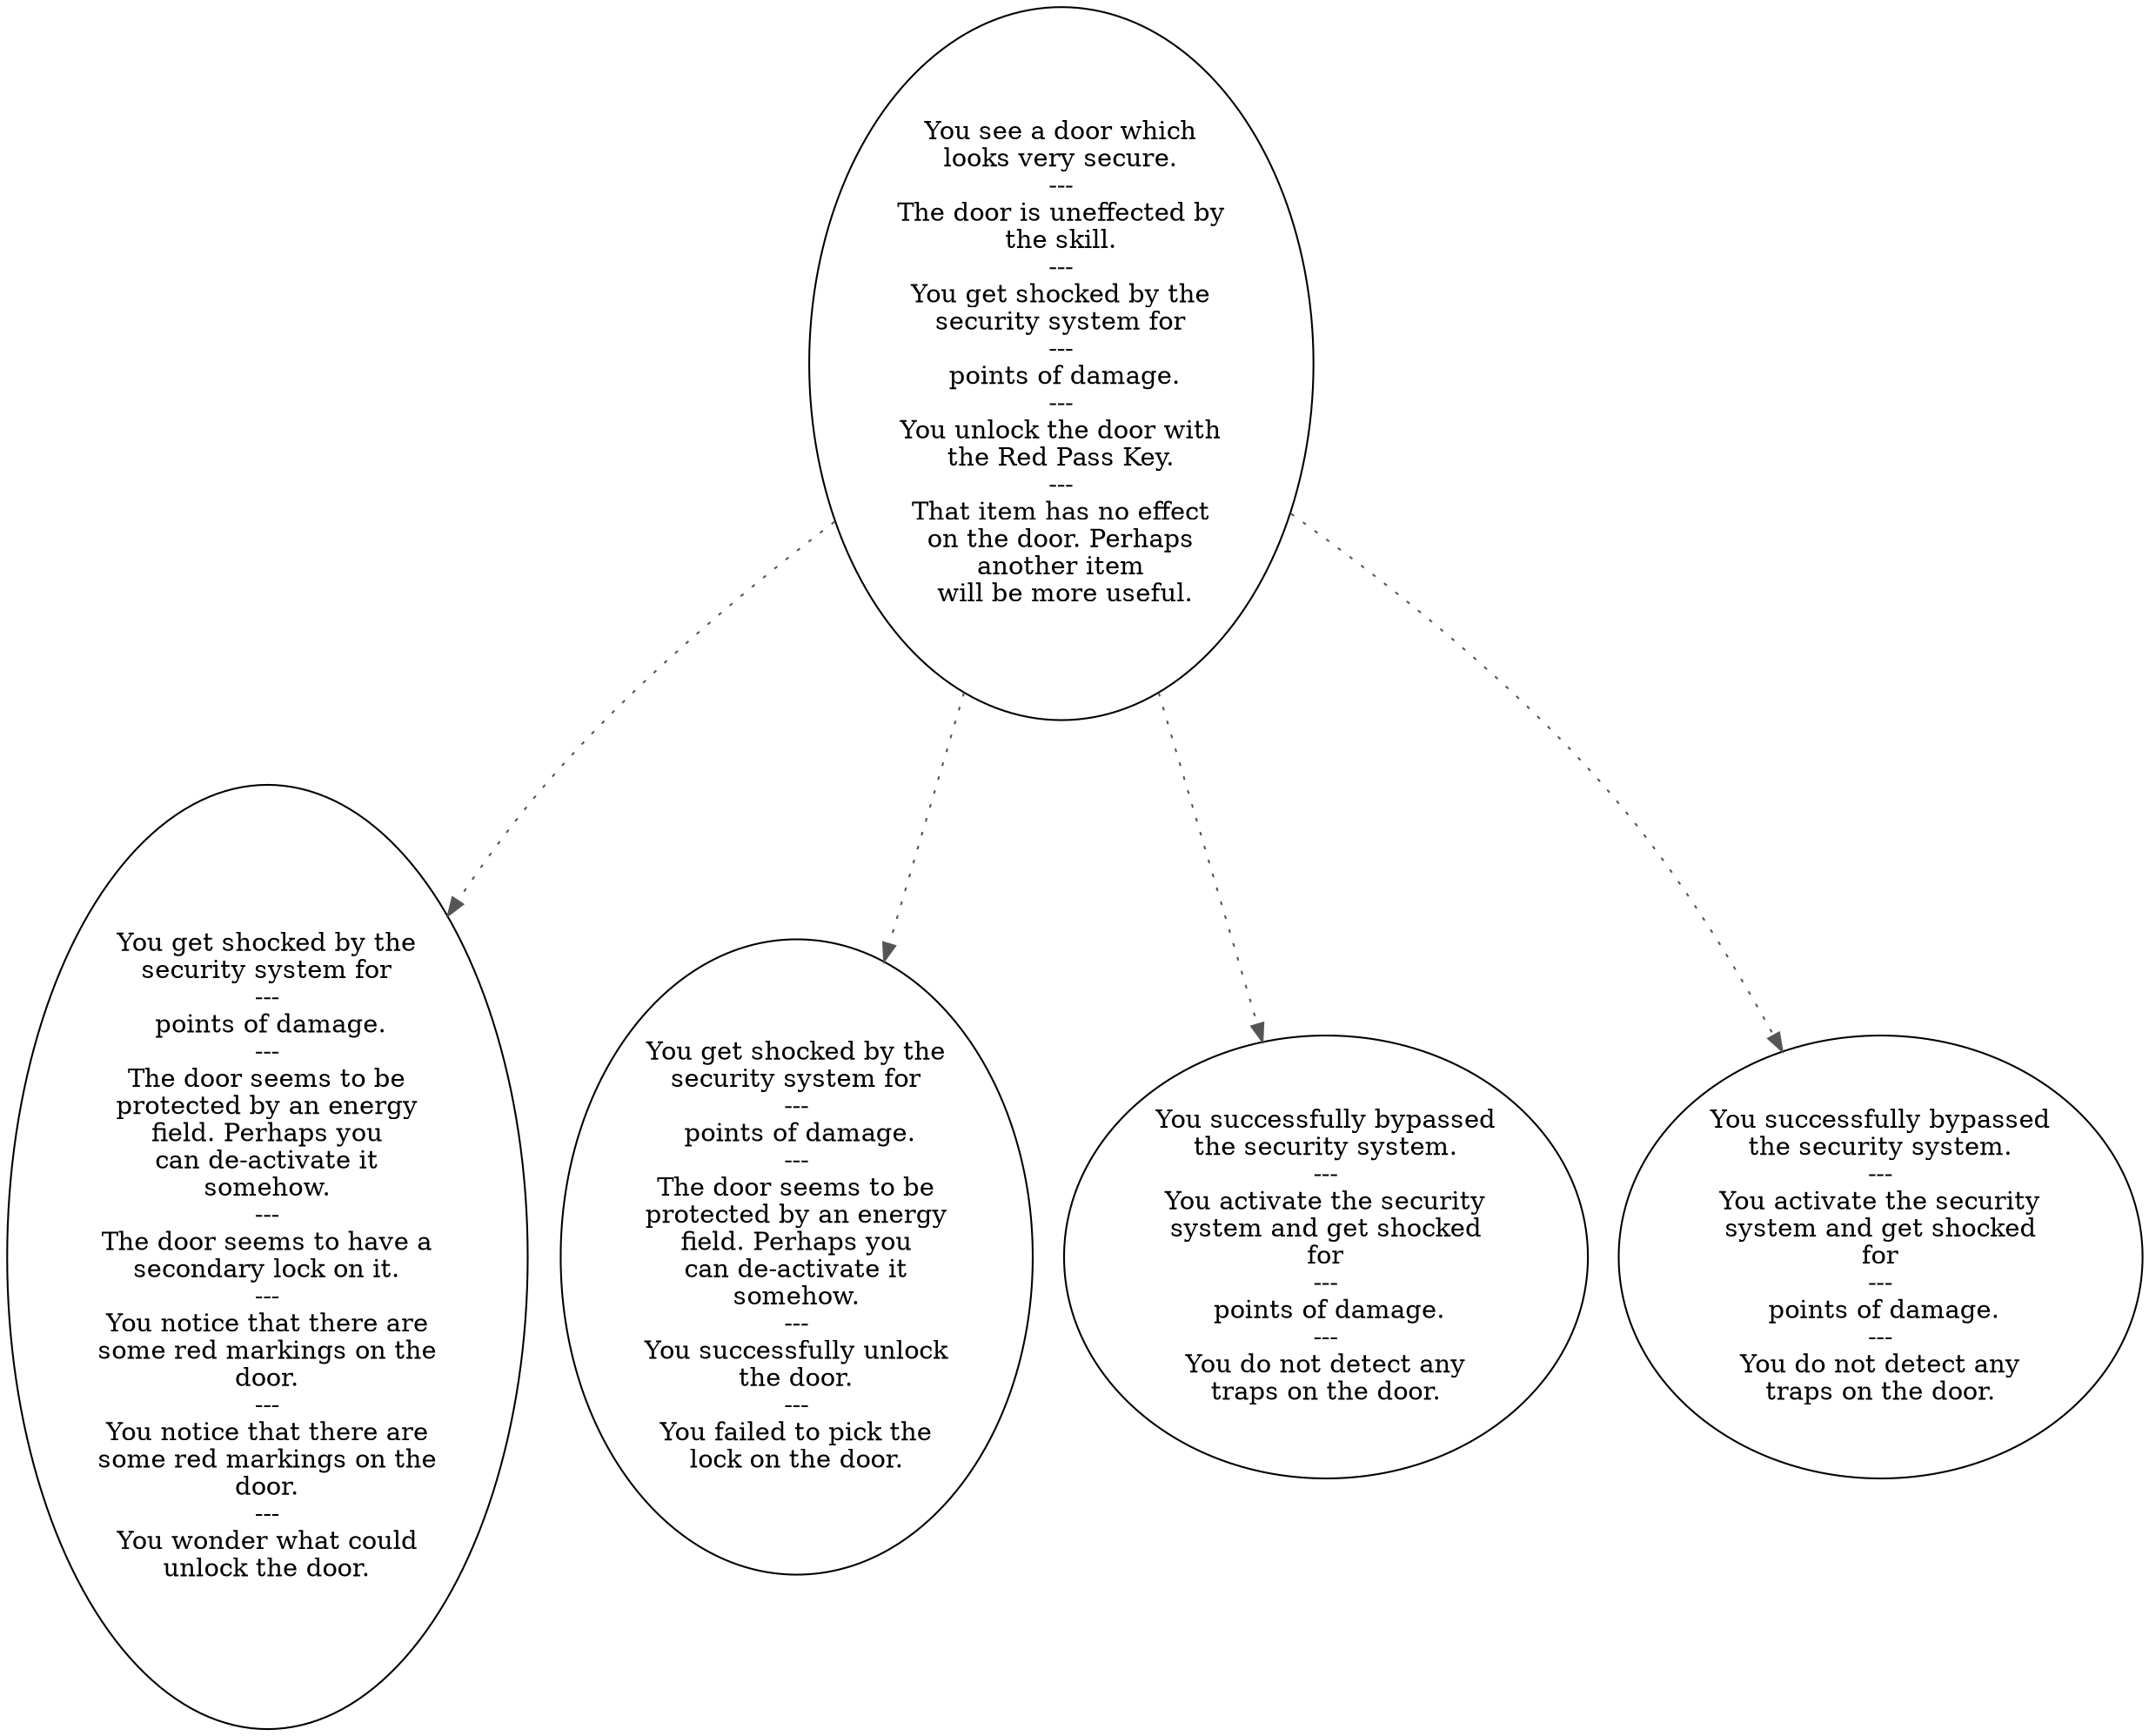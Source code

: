 digraph GLO4WEAP {
  "start" [style=filled       fillcolor="#FFFFFF"       color="#000000"]
  "start" -> "Using_Door" [style=dotted color="#555555"]
  "start" -> "Picklocks" [style=dotted color="#555555"]
  "start" -> "Traps" [style=dotted color="#555555"]
  "start" -> "Sciences" [style=dotted color="#555555"]
  "start" [label="You see a door which\nlooks very secure.\n---\nThe door is uneffected by\nthe skill.\n---\nYou get shocked by the\nsecurity system for\n---\n points of damage.\n---\nYou unlock the door with\nthe Red Pass Key.\n---\nThat item has no effect\non the door. Perhaps\nanother item\n will be more useful."]
  "Traps" [style=filled       fillcolor="#FFFFFF"       color="#000000"]
  "Traps" [label="You successfully bypassed\nthe security system.\n---\nYou activate the security\nsystem and get shocked\nfor\n---\n points of damage.\n---\nYou do not detect any\ntraps on the door."]
  "Sciences" [style=filled       fillcolor="#FFFFFF"       color="#000000"]
  "Sciences" [label="You successfully bypassed\nthe security system.\n---\nYou activate the security\nsystem and get shocked\nfor\n---\n points of damage.\n---\nYou do not detect any\ntraps on the door."]
  "Picklocks" [style=filled       fillcolor="#FFFFFF"       color="#000000"]
  "Picklocks" [label="You get shocked by the\nsecurity system for\n---\n points of damage.\n---\nThe door seems to be\nprotected by an energy\nfield. Perhaps you\ncan de-activate it\nsomehow.\n---\nYou successfully unlock\nthe door.\n---\nYou failed to pick the\nlock on the door."]
  "Using_Door" [style=filled       fillcolor="#FFFFFF"       color="#000000"]
  "Using_Door" [label="You get shocked by the\nsecurity system for\n---\n points of damage.\n---\nThe door seems to be\nprotected by an energy\nfield. Perhaps you\ncan de-activate it\nsomehow.\n---\nThe door seems to have a\nsecondary lock on it.\n---\nYou notice that there are\nsome red markings on the\ndoor.\n---\nYou notice that there are\nsome red markings on the\ndoor.\n---\nYou wonder what could\nunlock the door."]
}